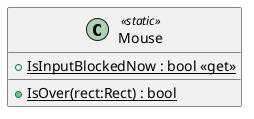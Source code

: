 @startuml
class Mouse <<static>> {
    + {static} IsInputBlockedNow : bool <<get>>
    + {static} IsOver(rect:Rect) : bool
}
@enduml

